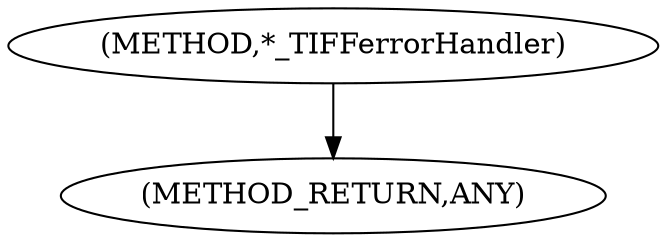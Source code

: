 digraph "*_TIFFerrorHandler" {  
"100271" [label = <(METHOD,*_TIFFerrorHandler)> ]
"100275" [label = <(METHOD_RETURN,ANY)> ]
  "100271" -> "100275" 
}
